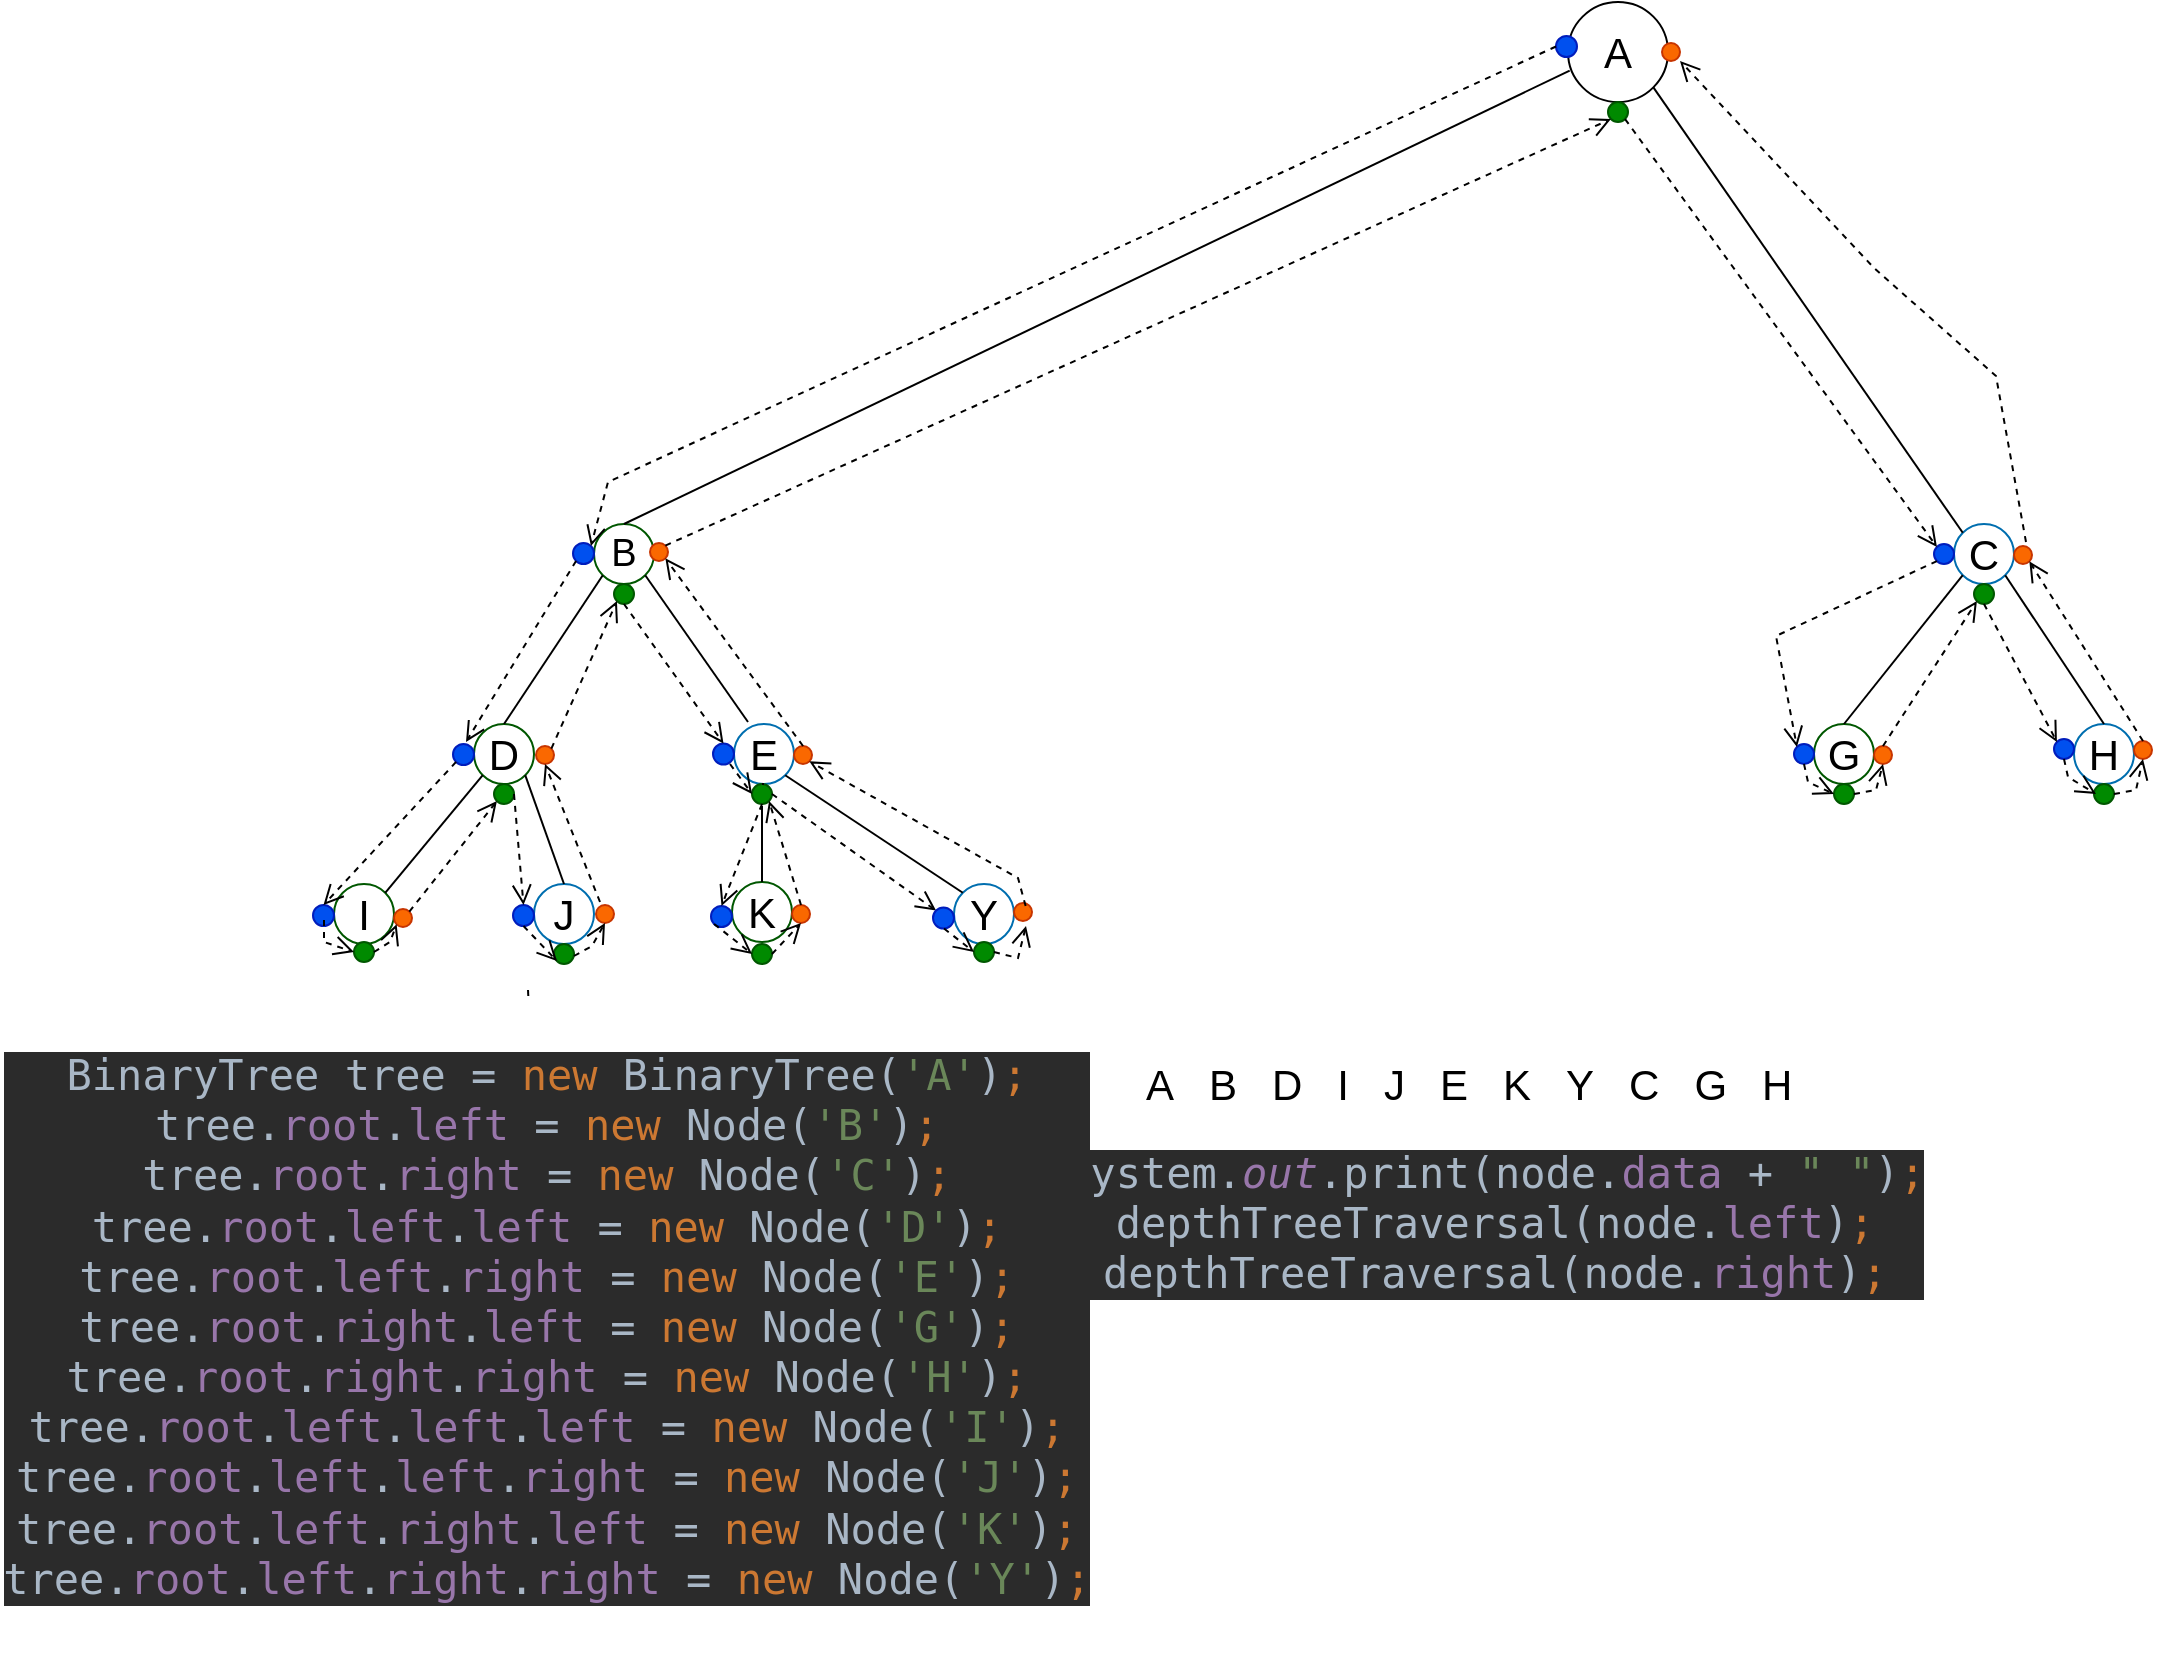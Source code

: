 <mxfile version="20.5.3" type="embed"><diagram id="bsng60tjKpqr9ttXQa3A" name="Page-1"><mxGraphModel dx="1356" dy="1204" grid="0" gridSize="10" guides="1" tooltips="1" connect="1" arrows="1" fold="1" page="0" pageScale="1" pageWidth="850" pageHeight="1100" math="0" shadow="0"><root><mxCell id="0"/><mxCell id="1" parent="0"/><mxCell id="2" value="A" style="ellipse;whiteSpace=wrap;html=1;aspect=fixed;fontSize=21;strokeColor=#000000;fontColor=#000000;fillColor=#FFFFFF;rounded=0;" parent="1" vertex="1"><mxGeometry x="547" y="-181" width="50" height="50" as="geometry"/></mxCell><mxCell id="13" value="C" style="ellipse;whiteSpace=wrap;html=1;aspect=fixed;fillColor=#FFFFFF;fontColor=#000000;strokeColor=#006EAF;fontSize=21;rounded=0;" parent="1" vertex="1"><mxGeometry x="740" y="80" width="30" height="30" as="geometry"/></mxCell><mxCell id="14" value="D" style="ellipse;whiteSpace=wrap;html=1;aspect=fixed;fillColor=#FFFFFF;fontColor=#000000;strokeColor=#005700;fontSize=21;rounded=0;" parent="1" vertex="1"><mxGeometry y="180" width="30" height="30" as="geometry"/></mxCell><mxCell id="21" value="G" style="ellipse;whiteSpace=wrap;html=1;aspect=fixed;fillColor=#FFFFFF;fontColor=#000000;strokeColor=#005700;fontSize=21;rounded=0;" parent="1" vertex="1"><mxGeometry x="670" y="180" width="30" height="30" as="geometry"/></mxCell><mxCell id="22" value="H" style="ellipse;whiteSpace=wrap;html=1;aspect=fixed;fillColor=#FFFFFF;fontColor=#000000;strokeColor=#006EAF;fontSize=21;rounded=0;" parent="1" vertex="1"><mxGeometry x="800" y="180" width="30" height="30" as="geometry"/></mxCell><mxCell id="23" value="&lt;font style=&quot;font-size: 19px;&quot;&gt;B&lt;/font&gt;" style="ellipse;whiteSpace=wrap;html=1;aspect=fixed;fillColor=#FFFFFF;fontColor=#000000;strokeColor=#005700;rounded=0;" parent="1" vertex="1"><mxGeometry x="60" y="80" width="30" height="30" as="geometry"/></mxCell><mxCell id="28" value="E" style="ellipse;whiteSpace=wrap;html=1;aspect=fixed;fillColor=#FFFFFF;fontColor=#000000;strokeColor=#006EAF;fontSize=21;rounded=0;" parent="1" vertex="1"><mxGeometry x="130" y="180" width="30" height="30" as="geometry"/></mxCell><mxCell id="52" value="I" style="ellipse;whiteSpace=wrap;html=1;aspect=fixed;fillColor=#FFFFFF;fontColor=#000000;strokeColor=#005700;fontSize=21;rounded=0;" parent="1" vertex="1"><mxGeometry x="-70" y="260" width="30" height="30" as="geometry"/></mxCell><mxCell id="55" value="J" style="ellipse;whiteSpace=wrap;html=1;aspect=fixed;fillColor=#FFFFFF;fontColor=#000000;strokeColor=#006EAF;fontSize=21;rounded=0;" parent="1" vertex="1"><mxGeometry x="30" y="260" width="30" height="30" as="geometry"/></mxCell><mxCell id="58" value="K" style="ellipse;whiteSpace=wrap;html=1;aspect=fixed;fillColor=#FFFFFF;fontColor=#000000;strokeColor=#005700;fontSize=21;rounded=0;" parent="1" vertex="1"><mxGeometry x="129" y="259" width="30" height="30" as="geometry"/></mxCell><mxCell id="60" value="Y" style="ellipse;whiteSpace=wrap;html=1;aspect=fixed;fillColor=#FFFFFF;fontColor=#000000;strokeColor=#006EAF;fontSize=21;rounded=0;" parent="1" vertex="1"><mxGeometry x="240" y="260" width="30" height="30" as="geometry"/></mxCell><mxCell id="79" value="A&amp;nbsp; &amp;nbsp;B&amp;nbsp; &amp;nbsp;D&amp;nbsp; &amp;nbsp;I&amp;nbsp; &amp;nbsp;J&amp;nbsp; &amp;nbsp;E&amp;nbsp; &amp;nbsp;K&amp;nbsp; &amp;nbsp;Y&amp;nbsp; &amp;nbsp;C&amp;nbsp; &amp;nbsp;G&amp;nbsp; &amp;nbsp;H&amp;nbsp;" style="text;html=1;align=center;verticalAlign=middle;resizable=0;points=[];autosize=1;strokeColor=none;fillColor=none;fontSize=21;rounded=0;" parent="1" vertex="1"><mxGeometry x="325" y="340" width="350" height="40" as="geometry"/></mxCell><mxCell id="80" value="&lt;div style=&quot;background-color:#2b2b2b;color:#a9b7c6;font-family:'JetBrains Mono',monospace;font-size:9,8pt;&quot;&gt;&lt;pre&gt;System.&lt;span style=&quot;color:#9876aa;font-style:italic;&quot;&gt;out&lt;/span&gt;.print(node.&lt;span style=&quot;color:#9876aa;&quot;&gt;data &lt;/span&gt;+ &lt;span style=&quot;color:#6a8759;&quot;&gt;&quot; &quot;&lt;/span&gt;)&lt;span style=&quot;color:#cc7832;&quot;&gt;;&lt;br&gt;&lt;/span&gt;depthTreeTraversal(node.&lt;span style=&quot;color:#9876aa;&quot;&gt;left&lt;/span&gt;)&lt;span style=&quot;color:#cc7832;&quot;&gt;;&lt;br&gt;&lt;/span&gt;depthTreeTraversal(node.&lt;span style=&quot;color:#9876aa;&quot;&gt;right&lt;/span&gt;)&lt;span style=&quot;color:#cc7832;&quot;&gt;;&lt;/span&gt;&lt;/pre&gt;&lt;/div&gt;" style="text;html=1;align=center;verticalAlign=middle;resizable=0;points=[];autosize=1;strokeColor=none;fillColor=none;fontSize=21;rounded=0;" parent="1" vertex="1"><mxGeometry x="300" y="365" width="420" height="130" as="geometry"/></mxCell><mxCell id="86" value="" style="ellipse;whiteSpace=wrap;html=1;aspect=fixed;strokeColor=#001DBC;fontColor=#ffffff;fillColor=#0050ef;rounded=0;" vertex="1" parent="1"><mxGeometry x="-80.5" y="270.5" width="10.5" height="10.5" as="geometry"/></mxCell><mxCell id="92" value="" style="ellipse;whiteSpace=wrap;html=1;aspect=fixed;strokeColor=#001DBC;fontColor=#ffffff;fillColor=#0050ef;rounded=0;" vertex="1" parent="1"><mxGeometry x="730" y="90" width="10" height="10" as="geometry"/></mxCell><mxCell id="93" value="" style="ellipse;whiteSpace=wrap;html=1;aspect=fixed;strokeColor=#001DBC;fontColor=#ffffff;fillColor=#0050ef;rounded=0;" vertex="1" parent="1"><mxGeometry x="660" y="190" width="10" height="10" as="geometry"/></mxCell><mxCell id="94" value="" style="ellipse;whiteSpace=wrap;html=1;aspect=fixed;strokeColor=#001DBC;fontColor=#ffffff;fillColor=#0050ef;rounded=0;" vertex="1" parent="1"><mxGeometry x="790" y="187.5" width="10" height="10" as="geometry"/></mxCell><mxCell id="97" value="" style="ellipse;whiteSpace=wrap;html=1;aspect=fixed;fillColor=#008a00;fontColor=#ffffff;strokeColor=#005700;" vertex="1" parent="1"><mxGeometry x="250" y="289" width="10" height="10" as="geometry"/></mxCell><mxCell id="98" value="" style="ellipse;whiteSpace=wrap;html=1;aspect=fixed;fillColor=#008a00;fontColor=#ffffff;strokeColor=#005700;" vertex="1" parent="1"><mxGeometry x="40" y="290" width="10" height="10" as="geometry"/></mxCell><mxCell id="99" value="" style="ellipse;whiteSpace=wrap;html=1;aspect=fixed;fillColor=#008a00;fontColor=#ffffff;strokeColor=#005700;" vertex="1" parent="1"><mxGeometry x="139" y="290" width="10" height="10" as="geometry"/></mxCell><mxCell id="95" value="" style="ellipse;whiteSpace=wrap;html=1;aspect=fixed;fillColor=#008a00;fontColor=#ffffff;strokeColor=#005700;" vertex="1" parent="1"><mxGeometry x="70" y="110" width="10" height="10" as="geometry"/></mxCell><mxCell id="96" value="" style="ellipse;whiteSpace=wrap;html=1;aspect=fixed;fillColor=#008a00;fontColor=#ffffff;strokeColor=#005700;" vertex="1" parent="1"><mxGeometry x="139" y="210" width="10" height="10" as="geometry"/></mxCell><mxCell id="101" value="" style="endArrow=none;dashed=1;endFill=0;endSize=12;html=1;rounded=0;fontSize=21;exitX=0.5;exitY=1;exitDx=0;exitDy=0;entryX=0.5;entryY=0;entryDx=0;entryDy=0;" edge="1" parent="1" source="28" target="96"><mxGeometry width="160" relative="1" as="geometry"><mxPoint x="145" y="210" as="sourcePoint"/><mxPoint x="144" y="259" as="targetPoint"/></mxGeometry></mxCell><mxCell id="103" value="" style="ellipse;whiteSpace=wrap;html=1;aspect=fixed;fillColor=#008a00;fontColor=#ffffff;strokeColor=#005700;" vertex="1" parent="1"><mxGeometry x="-60" y="289" width="10" height="10" as="geometry"/></mxCell><mxCell id="104" value="" style="ellipse;whiteSpace=wrap;html=1;aspect=fixed;fillColor=#008a00;fontColor=#ffffff;strokeColor=#005700;" vertex="1" parent="1"><mxGeometry x="10" y="210" width="10" height="10" as="geometry"/></mxCell><mxCell id="105" value="" style="ellipse;whiteSpace=wrap;html=1;aspect=fixed;fillColor=#008a00;fontColor=#ffffff;strokeColor=#005700;" vertex="1" parent="1"><mxGeometry x="750" y="110" width="10" height="10" as="geometry"/></mxCell><mxCell id="106" value="" style="ellipse;whiteSpace=wrap;html=1;aspect=fixed;fillColor=#008a00;fontColor=#ffffff;strokeColor=#005700;" vertex="1" parent="1"><mxGeometry x="680" y="210" width="10" height="10" as="geometry"/></mxCell><mxCell id="107" value="" style="ellipse;whiteSpace=wrap;html=1;aspect=fixed;fillColor=#008a00;fontColor=#ffffff;strokeColor=#005700;" vertex="1" parent="1"><mxGeometry x="810" y="210" width="10" height="10" as="geometry"/></mxCell><mxCell id="108" value="" style="ellipse;whiteSpace=wrap;html=1;aspect=fixed;fillColor=#fa6800;fontColor=#000000;strokeColor=#C73500;" vertex="1" parent="1"><mxGeometry x="770" y="91" width="9" height="9" as="geometry"/></mxCell><mxCell id="109" value="" style="ellipse;whiteSpace=wrap;html=1;aspect=fixed;fillColor=#fa6800;fontColor=#000000;strokeColor=#C73500;" vertex="1" parent="1"><mxGeometry x="700" y="191" width="9" height="9" as="geometry"/></mxCell><mxCell id="110" value="" style="ellipse;whiteSpace=wrap;html=1;aspect=fixed;fillColor=#fa6800;fontColor=#000000;strokeColor=#C73500;" vertex="1" parent="1"><mxGeometry x="830" y="188.5" width="9" height="9" as="geometry"/></mxCell><mxCell id="111" value="" style="ellipse;whiteSpace=wrap;html=1;aspect=fixed;fillColor=#fa6800;fontColor=#000000;strokeColor=#C73500;" vertex="1" parent="1"><mxGeometry x="270" y="269.5" width="9" height="9" as="geometry"/></mxCell><mxCell id="112" value="" style="ellipse;whiteSpace=wrap;html=1;aspect=fixed;fillColor=#fa6800;fontColor=#000000;strokeColor=#C73500;" vertex="1" parent="1"><mxGeometry x="160" y="191" width="9" height="9" as="geometry"/></mxCell><mxCell id="113" value="" style="ellipse;whiteSpace=wrap;html=1;aspect=fixed;fillColor=#fa6800;fontColor=#000000;strokeColor=#C73500;" vertex="1" parent="1"><mxGeometry x="159" y="270.5" width="9" height="9" as="geometry"/></mxCell><mxCell id="114" value="" style="ellipse;whiteSpace=wrap;html=1;aspect=fixed;fillColor=#fa6800;fontColor=#000000;strokeColor=#C73500;" vertex="1" parent="1"><mxGeometry x="61" y="270.5" width="9" height="9" as="geometry"/></mxCell><mxCell id="115" value="" style="ellipse;whiteSpace=wrap;html=1;aspect=fixed;fillColor=#fa6800;fontColor=#000000;strokeColor=#C73500;" vertex="1" parent="1"><mxGeometry x="31" y="191" width="9" height="9" as="geometry"/></mxCell><mxCell id="116" value="" style="ellipse;whiteSpace=wrap;html=1;aspect=fixed;fillColor=#fa6800;fontColor=#000000;strokeColor=#C73500;" vertex="1" parent="1"><mxGeometry x="-40" y="272.5" width="9" height="9" as="geometry"/></mxCell><mxCell id="117" value="" style="ellipse;whiteSpace=wrap;html=1;aspect=fixed;strokeColor=#001DBC;fontColor=#ffffff;fillColor=#0050ef;rounded=0;" vertex="1" parent="1"><mxGeometry x="-10.5" y="190" width="10.5" height="10.5" as="geometry"/></mxCell><mxCell id="118" value="" style="ellipse;whiteSpace=wrap;html=1;aspect=fixed;strokeColor=#001DBC;fontColor=#ffffff;fillColor=#0050ef;rounded=0;" vertex="1" parent="1"><mxGeometry x="49.5" y="89.5" width="10.5" height="10.5" as="geometry"/></mxCell><mxCell id="119" value="" style="ellipse;whiteSpace=wrap;html=1;aspect=fixed;strokeColor=#001DBC;fontColor=#ffffff;fillColor=#0050ef;rounded=0;" vertex="1" parent="1"><mxGeometry x="119.5" y="189.75" width="10.5" height="10.5" as="geometry"/></mxCell><mxCell id="120" value="" style="ellipse;whiteSpace=wrap;html=1;aspect=fixed;strokeColor=#001DBC;fontColor=#ffffff;fillColor=#0050ef;rounded=0;" vertex="1" parent="1"><mxGeometry x="118.5" y="271" width="10.5" height="10.5" as="geometry"/></mxCell><mxCell id="121" value="" style="ellipse;whiteSpace=wrap;html=1;aspect=fixed;strokeColor=#001DBC;fontColor=#ffffff;fillColor=#0050ef;rounded=0;" vertex="1" parent="1"><mxGeometry x="19.5" y="270.5" width="10.5" height="10.5" as="geometry"/></mxCell><mxCell id="128" value="" style="html=1;verticalAlign=bottom;endArrow=open;dashed=1;endSize=8;rounded=0;exitX=0;exitY=1;exitDx=0;exitDy=0;" edge="1" parent="1" source="118"><mxGeometry relative="1" as="geometry"><mxPoint x="-5" y="54" as="sourcePoint"/><mxPoint x="-4" y="189" as="targetPoint"/></mxGeometry></mxCell><mxCell id="129" value="" style="html=1;verticalAlign=bottom;endArrow=open;dashed=1;endSize=8;rounded=0;entryX=0.5;entryY=0;entryDx=0;entryDy=0;exitX=0;exitY=1;exitDx=0;exitDy=0;" edge="1" parent="1" source="117" target="86"><mxGeometry relative="1" as="geometry"><mxPoint x="-105" y="188.5" as="sourcePoint"/><mxPoint x="-73.962" y="247.538" as="targetPoint"/></mxGeometry></mxCell><mxCell id="130" value="" style="html=1;verticalAlign=bottom;endArrow=open;dashed=1;endSize=8;rounded=0;entryX=0;entryY=0.5;entryDx=0;entryDy=0;" edge="1" parent="1" target="103"><mxGeometry relative="1" as="geometry"><mxPoint x="-75" y="278" as="sourcePoint"/><mxPoint x="-43.962" y="339.998" as="targetPoint"/><Array as="points"><mxPoint x="-75" y="289"/></Array></mxGeometry></mxCell><mxCell id="132" value="" style="html=1;verticalAlign=bottom;endArrow=open;dashed=1;endSize=8;rounded=0;exitX=1;exitY=0.5;exitDx=0;exitDy=0;entryX=0;entryY=1;entryDx=0;entryDy=0;" edge="1" parent="1" source="103" target="116"><mxGeometry relative="1" as="geometry"><mxPoint x="-55" y="298" as="sourcePoint"/><mxPoint x="-24" y="289" as="targetPoint"/><Array as="points"><mxPoint x="-42" y="289"/></Array></mxGeometry></mxCell><mxCell id="134" value="" style="html=1;verticalAlign=bottom;endArrow=open;dashed=1;endSize=8;rounded=0;entryX=0;entryY=1;entryDx=0;entryDy=0;exitX=1;exitY=0;exitDx=0;exitDy=0;" edge="1" parent="1" source="116" target="104"><mxGeometry relative="1" as="geometry"><mxPoint x="1.038" y="208.962" as="sourcePoint"/><mxPoint x="-65.25" y="280.5" as="targetPoint"/></mxGeometry></mxCell><mxCell id="135" value="" style="html=1;verticalAlign=bottom;endArrow=open;dashed=1;endSize=8;rounded=0;entryX=0.5;entryY=0;entryDx=0;entryDy=0;exitX=1;exitY=0.5;exitDx=0;exitDy=0;" edge="1" parent="1" source="104" target="121"><mxGeometry relative="1" as="geometry"><mxPoint x="-22.318" y="283.818" as="sourcePoint"/><mxPoint x="21.464" y="228.536" as="targetPoint"/></mxGeometry></mxCell><mxCell id="136" value="" style="html=1;verticalAlign=bottom;endArrow=open;dashed=1;endSize=8;rounded=0;entryX=0;entryY=1;entryDx=0;entryDy=0;exitX=0.5;exitY=1;exitDx=0;exitDy=0;" edge="1" parent="1" source="121" target="98"><mxGeometry relative="1" as="geometry"><mxPoint x="30.0" y="225" as="sourcePoint"/><mxPoint x="45.5" y="210" as="targetPoint"/></mxGeometry></mxCell><mxCell id="137" value="" style="ellipse;whiteSpace=wrap;html=1;aspect=fixed;fillColor=#fa6800;fontColor=#000000;strokeColor=#C73500;" vertex="1" parent="1"><mxGeometry x="88" y="89.5" width="9" height="9" as="geometry"/></mxCell><mxCell id="138" value="" style="ellipse;whiteSpace=wrap;html=1;aspect=fixed;strokeColor=#001DBC;fontColor=#ffffff;fillColor=#0050ef;rounded=0;" vertex="1" parent="1"><mxGeometry x="541" y="-164" width="10.5" height="10.5" as="geometry"/></mxCell><mxCell id="139" value="" style="ellipse;whiteSpace=wrap;html=1;aspect=fixed;fillColor=#fa6800;fontColor=#000000;strokeColor=#C73500;" vertex="1" parent="1"><mxGeometry x="594" y="-160.5" width="9" height="9" as="geometry"/></mxCell><mxCell id="140" value="" style="ellipse;whiteSpace=wrap;html=1;aspect=fixed;fillColor=#008a00;fontColor=#ffffff;strokeColor=#005700;" vertex="1" parent="1"><mxGeometry x="567" y="-131" width="10" height="10" as="geometry"/></mxCell><mxCell id="141" value="" style="html=1;verticalAlign=bottom;endArrow=open;dashed=1;endSize=8;rounded=0;exitX=0;exitY=0.5;exitDx=0;exitDy=0;entryX=1;entryY=0;entryDx=0;entryDy=0;" edge="1" parent="1" source="138" target="118"><mxGeometry relative="1" as="geometry"><mxPoint x="344" y="-46" as="sourcePoint"/><mxPoint x="18" y="37" as="targetPoint"/><Array as="points"><mxPoint x="67" y="59"/></Array></mxGeometry></mxCell><mxCell id="142" value="" style="endArrow=none;html=1;rounded=0;entryX=0.017;entryY=0.686;entryDx=0;entryDy=0;entryPerimeter=0;exitX=0.5;exitY=0;exitDx=0;exitDy=0;" edge="1" parent="1" source="23" target="2"><mxGeometry width="50" height="50" relative="1" as="geometry"><mxPoint x="136" y="137" as="sourcePoint"/><mxPoint x="245" y="65" as="targetPoint"/></mxGeometry></mxCell><mxCell id="143" value="" style="html=1;verticalAlign=bottom;endArrow=open;dashed=1;endSize=8;rounded=0;entryX=0.5;entryY=1;entryDx=0;entryDy=0;" edge="1" parent="1" target="115"><mxGeometry relative="1" as="geometry"><mxPoint x="63" y="269" as="sourcePoint"/><mxPoint x="109.784" y="214.216" as="targetPoint"/></mxGeometry></mxCell><mxCell id="144" value="" style="html=1;verticalAlign=bottom;endArrow=open;dashed=1;endSize=8;rounded=0;entryX=0.5;entryY=1;entryDx=0;entryDy=0;" edge="1" parent="1" target="114"><mxGeometry relative="1" as="geometry"><mxPoint x="50" y="296" as="sourcePoint"/><mxPoint x="73" y="312" as="targetPoint"/><Array as="points"><mxPoint x="59" y="291"/></Array></mxGeometry></mxCell><mxCell id="145" value="" style="html=1;verticalAlign=bottom;endArrow=open;dashed=1;endSize=8;rounded=0;entryX=0;entryY=1;entryDx=0;entryDy=0;exitX=1;exitY=0;exitDx=0;exitDy=0;" edge="1" parent="1" source="115" target="95"><mxGeometry relative="1" as="geometry"><mxPoint x="73" y="279" as="sourcePoint"/><mxPoint x="45.5" y="210" as="targetPoint"/></mxGeometry></mxCell><mxCell id="146" value="" style="html=1;verticalAlign=bottom;endArrow=open;dashed=1;endSize=8;rounded=0;exitX=0.5;exitY=1;exitDx=0;exitDy=0;entryX=0.5;entryY=0;entryDx=0;entryDy=0;" edge="1" parent="1" source="95" target="119"><mxGeometry relative="1" as="geometry"><mxPoint x="48.682" y="202.318" as="sourcePoint"/><mxPoint x="103" y="149" as="targetPoint"/></mxGeometry></mxCell><mxCell id="147" value="" style="html=1;verticalAlign=bottom;endArrow=open;dashed=1;endSize=8;rounded=0;startArrow=none;" edge="1" parent="1" source="78"><mxGeometry relative="1" as="geometry"><mxPoint x="27" y="313" as="sourcePoint"/><mxPoint x="64" y="317" as="targetPoint"/></mxGeometry></mxCell><mxCell id="78" value="&lt;div style=&quot;background-color:#2b2b2b;color:#a9b7c6;font-family:'JetBrains Mono',monospace;font-size:9,8pt;&quot;&gt;&lt;pre&gt;BinaryTree tree = &lt;span style=&quot;color:#cc7832;&quot;&gt;new &lt;/span&gt;BinaryTree(&lt;span style=&quot;color:#6a8759;&quot;&gt;'A'&lt;/span&gt;)&lt;span style=&quot;color:#cc7832;&quot;&gt;;&lt;br&gt;&lt;/span&gt;tree.&lt;span style=&quot;color:#9876aa;&quot;&gt;root&lt;/span&gt;.&lt;span style=&quot;color:#9876aa;&quot;&gt;left &lt;/span&gt;= &lt;span style=&quot;color:#cc7832;&quot;&gt;new &lt;/span&gt;Node(&lt;span style=&quot;color:#6a8759;&quot;&gt;'B'&lt;/span&gt;)&lt;span style=&quot;color:#cc7832;&quot;&gt;;&lt;br&gt;&lt;/span&gt;tree.&lt;span style=&quot;color:#9876aa;&quot;&gt;root&lt;/span&gt;.&lt;span style=&quot;color:#9876aa;&quot;&gt;right &lt;/span&gt;= &lt;span style=&quot;color:#cc7832;&quot;&gt;new &lt;/span&gt;Node(&lt;span style=&quot;color:#6a8759;&quot;&gt;'C'&lt;/span&gt;)&lt;span style=&quot;color:#cc7832;&quot;&gt;;&lt;br&gt;&lt;/span&gt;tree.&lt;span style=&quot;color:#9876aa;&quot;&gt;root&lt;/span&gt;.&lt;span style=&quot;color:#9876aa;&quot;&gt;left&lt;/span&gt;.&lt;span style=&quot;color:#9876aa;&quot;&gt;left &lt;/span&gt;= &lt;span style=&quot;color:#cc7832;&quot;&gt;new &lt;/span&gt;Node(&lt;span style=&quot;color:#6a8759;&quot;&gt;'D'&lt;/span&gt;)&lt;span style=&quot;color:#cc7832;&quot;&gt;;&lt;br&gt;&lt;/span&gt;tree.&lt;span style=&quot;color:#9876aa;&quot;&gt;root&lt;/span&gt;.&lt;span style=&quot;color:#9876aa;&quot;&gt;left&lt;/span&gt;.&lt;span style=&quot;color:#9876aa;&quot;&gt;right &lt;/span&gt;= &lt;span style=&quot;color:#cc7832;&quot;&gt;new &lt;/span&gt;Node(&lt;span style=&quot;color:#6a8759;&quot;&gt;'E'&lt;/span&gt;)&lt;span style=&quot;color:#cc7832;&quot;&gt;;&lt;br&gt;&lt;/span&gt;tree.&lt;span style=&quot;color:#9876aa;&quot;&gt;root&lt;/span&gt;.&lt;span style=&quot;color:#9876aa;&quot;&gt;right&lt;/span&gt;.&lt;span style=&quot;color:#9876aa;&quot;&gt;left &lt;/span&gt;= &lt;span style=&quot;color:#cc7832;&quot;&gt;new &lt;/span&gt;Node(&lt;span style=&quot;color:#6a8759;&quot;&gt;'G'&lt;/span&gt;)&lt;span style=&quot;color:#cc7832;&quot;&gt;;&lt;br&gt;&lt;/span&gt;tree.&lt;span style=&quot;color:#9876aa;&quot;&gt;root&lt;/span&gt;.&lt;span style=&quot;color:#9876aa;&quot;&gt;right&lt;/span&gt;.&lt;span style=&quot;color:#9876aa;&quot;&gt;right &lt;/span&gt;= &lt;span style=&quot;color:#cc7832;&quot;&gt;new &lt;/span&gt;Node(&lt;span style=&quot;color:#6a8759;&quot;&gt;'H'&lt;/span&gt;)&lt;span style=&quot;color:#cc7832;&quot;&gt;;&lt;br&gt;&lt;/span&gt;tree.&lt;span style=&quot;color:#9876aa;&quot;&gt;root&lt;/span&gt;.&lt;span style=&quot;color:#9876aa;&quot;&gt;left&lt;/span&gt;.&lt;span style=&quot;color:#9876aa;&quot;&gt;left&lt;/span&gt;.&lt;span style=&quot;color:#9876aa;&quot;&gt;left &lt;/span&gt;= &lt;span style=&quot;color:#cc7832;&quot;&gt;new &lt;/span&gt;Node(&lt;span style=&quot;color:#6a8759;&quot;&gt;'I'&lt;/span&gt;)&lt;span style=&quot;color:#cc7832;&quot;&gt;;&lt;br&gt;&lt;/span&gt;tree.&lt;span style=&quot;color:#9876aa;&quot;&gt;root&lt;/span&gt;.&lt;span style=&quot;color:#9876aa;&quot;&gt;left&lt;/span&gt;.&lt;span style=&quot;color:#9876aa;&quot;&gt;left&lt;/span&gt;.&lt;span style=&quot;color:#9876aa;&quot;&gt;right &lt;/span&gt;= &lt;span style=&quot;color:#cc7832;&quot;&gt;new &lt;/span&gt;Node(&lt;span style=&quot;color:#6a8759;&quot;&gt;'J'&lt;/span&gt;)&lt;span style=&quot;color:#cc7832;&quot;&gt;;&lt;br&gt;&lt;/span&gt;tree.&lt;span style=&quot;color:#9876aa;&quot;&gt;root&lt;/span&gt;.&lt;span style=&quot;color:#9876aa;&quot;&gt;left&lt;/span&gt;.&lt;span style=&quot;color:#9876aa;&quot;&gt;right&lt;/span&gt;.&lt;span style=&quot;color:#9876aa;&quot;&gt;left &lt;/span&gt;= &lt;span style=&quot;color:#cc7832;&quot;&gt;new &lt;/span&gt;Node(&lt;span style=&quot;color:#6a8759;&quot;&gt;'K'&lt;/span&gt;)&lt;span style=&quot;color:#cc7832;&quot;&gt;;&lt;br&gt;&lt;/span&gt;tree.&lt;span style=&quot;color:#9876aa;&quot;&gt;root&lt;/span&gt;.&lt;span style=&quot;color:#9876aa;&quot;&gt;left&lt;/span&gt;.&lt;span style=&quot;color:#9876aa;&quot;&gt;right&lt;/span&gt;.&lt;span style=&quot;color:#9876aa;&quot;&gt;right &lt;/span&gt;= &lt;span style=&quot;color:#cc7832;&quot;&gt;new &lt;/span&gt;Node(&lt;span style=&quot;color:#6a8759;&quot;&gt;'Y'&lt;/span&gt;)&lt;span style=&quot;color:#cc7832;&quot;&gt;;&lt;/span&gt;&lt;/pre&gt;&lt;/div&gt;" style="text;html=1;align=center;verticalAlign=middle;resizable=0;points=[];autosize=1;strokeColor=none;fillColor=none;fontSize=21;rounded=0;" parent="1" vertex="1"><mxGeometry x="-224.5" y="317" width="520" height="330" as="geometry"/></mxCell><mxCell id="148" value="" style="html=1;verticalAlign=bottom;endArrow=none;dashed=1;endSize=8;rounded=0;" edge="1" parent="1" target="78"><mxGeometry relative="1" as="geometry"><mxPoint x="27" y="313" as="sourcePoint"/><mxPoint x="64" y="317" as="targetPoint"/></mxGeometry></mxCell><mxCell id="150" value="" style="html=1;verticalAlign=bottom;endArrow=open;dashed=1;endSize=8;rounded=0;entryX=0;entryY=0.5;entryDx=0;entryDy=0;exitX=0.81;exitY=0.976;exitDx=0;exitDy=0;exitPerimeter=0;" edge="1" parent="1" source="119" target="96"><mxGeometry relative="1" as="geometry"><mxPoint x="118.5" y="208" as="sourcePoint"/><mxPoint x="123.25" y="263.5" as="targetPoint"/></mxGeometry></mxCell><mxCell id="151" value="" style="html=1;verticalAlign=bottom;endArrow=open;dashed=1;endSize=8;rounded=0;entryX=0.5;entryY=0;entryDx=0;entryDy=0;exitX=0.5;exitY=1;exitDx=0;exitDy=0;" edge="1" parent="1" source="96" target="120"><mxGeometry relative="1" as="geometry"><mxPoint x="114.75" y="220" as="sourcePoint"/><mxPoint x="119.5" y="275.5" as="targetPoint"/></mxGeometry></mxCell><mxCell id="153" value="" style="html=1;verticalAlign=bottom;endArrow=open;dashed=1;endSize=8;rounded=0;entryX=0;entryY=0.5;entryDx=0;entryDy=0;exitX=0;exitY=1;exitDx=0;exitDy=0;" edge="1" parent="1" source="120" target="99"><mxGeometry relative="1" as="geometry"><mxPoint x="119.5" y="293" as="sourcePoint"/><mxPoint x="124.25" y="348.5" as="targetPoint"/></mxGeometry></mxCell><mxCell id="154" value="" style="html=1;verticalAlign=bottom;endArrow=open;dashed=1;endSize=8;rounded=0;exitX=1;exitY=0.5;exitDx=0;exitDy=0;entryX=0.5;entryY=1;entryDx=0;entryDy=0;" edge="1" parent="1" source="99" target="113"><mxGeometry relative="1" as="geometry"><mxPoint x="120" y="310" as="sourcePoint"/><mxPoint x="191" y="293" as="targetPoint"/></mxGeometry></mxCell><mxCell id="155" value="" style="html=1;verticalAlign=bottom;endArrow=open;dashed=1;endSize=8;rounded=0;exitX=0.5;exitY=0;exitDx=0;exitDy=0;entryX=1;entryY=1;entryDx=0;entryDy=0;" edge="1" parent="1" source="113" target="96"><mxGeometry relative="1" as="geometry"><mxPoint x="159" y="305" as="sourcePoint"/><mxPoint x="207" y="245" as="targetPoint"/></mxGeometry></mxCell><mxCell id="156" value="" style="html=1;verticalAlign=bottom;endArrow=open;dashed=1;endSize=8;rounded=0;exitX=0.5;exitY=0;exitDx=0;exitDy=0;entryX=1;entryY=1;entryDx=0;entryDy=0;" edge="1" parent="1" source="112" target="137"><mxGeometry relative="1" as="geometry"><mxPoint x="173.5" y="280.5" as="sourcePoint"/><mxPoint x="175" y="116" as="targetPoint"/></mxGeometry></mxCell><mxCell id="157" value="" style="html=1;verticalAlign=bottom;endArrow=open;dashed=1;endSize=8;rounded=0;exitX=1;exitY=0;exitDx=0;exitDy=0;entryX=0;entryY=1;entryDx=0;entryDy=0;" edge="1" parent="1" source="137" target="140"><mxGeometry relative="1" as="geometry"><mxPoint x="174.5" y="201" as="sourcePoint"/><mxPoint x="105.682" y="107.182" as="targetPoint"/></mxGeometry></mxCell><mxCell id="159" value="" style="endArrow=none;html=1;rounded=0;exitX=0.5;exitY=0;exitDx=0;exitDy=0;entryX=0;entryY=1;entryDx=0;entryDy=0;" edge="1" parent="1" source="14" target="23"><mxGeometry width="50" height="50" relative="1" as="geometry"><mxPoint x="296" y="155" as="sourcePoint"/><mxPoint x="346" y="105" as="targetPoint"/></mxGeometry></mxCell><mxCell id="160" value="" style="endArrow=none;html=1;rounded=0;exitX=1;exitY=0;exitDx=0;exitDy=0;entryX=0;entryY=1;entryDx=0;entryDy=0;" edge="1" parent="1" source="52" target="14"><mxGeometry width="50" height="50" relative="1" as="geometry"><mxPoint x="296" y="155" as="sourcePoint"/><mxPoint x="346" y="105" as="targetPoint"/></mxGeometry></mxCell><mxCell id="161" value="" style="endArrow=none;html=1;rounded=0;entryX=1;entryY=1;entryDx=0;entryDy=0;" edge="1" parent="1" target="23"><mxGeometry width="50" height="50" relative="1" as="geometry"><mxPoint x="137" y="179" as="sourcePoint"/><mxPoint x="346" y="105" as="targetPoint"/></mxGeometry></mxCell><mxCell id="163" value="" style="html=1;verticalAlign=bottom;endArrow=open;dashed=1;endSize=8;rounded=0;entryX=0;entryY=0;entryDx=0;entryDy=0;exitX=1;exitY=0.5;exitDx=0;exitDy=0;" edge="1" parent="1" source="96" target="164"><mxGeometry relative="1" as="geometry"><mxPoint x="162" y="218" as="sourcePoint"/><mxPoint x="319.75" y="254.75" as="targetPoint"/></mxGeometry></mxCell><mxCell id="164" value="" style="ellipse;whiteSpace=wrap;html=1;aspect=fixed;strokeColor=#001DBC;fontColor=#ffffff;fillColor=#0050ef;rounded=0;" vertex="1" parent="1"><mxGeometry x="229.5" y="271.75" width="10.5" height="10.5" as="geometry"/></mxCell><mxCell id="166" value="" style="html=1;verticalAlign=bottom;endArrow=open;dashed=1;endSize=8;rounded=0;entryX=0;entryY=0.5;entryDx=0;entryDy=0;" edge="1" parent="1" target="97"><mxGeometry relative="1" as="geometry"><mxPoint x="235" y="282.25" as="sourcePoint"/><mxPoint x="250" y="306.25" as="targetPoint"/><Array as="points"/></mxGeometry></mxCell><mxCell id="167" value="" style="html=1;verticalAlign=bottom;endArrow=open;dashed=1;endSize=8;rounded=0;exitX=1;exitY=0.5;exitDx=0;exitDy=0;" edge="1" parent="1" source="97"><mxGeometry relative="1" as="geometry"><mxPoint x="273" y="308.5" as="sourcePoint"/><mxPoint x="276" y="281" as="targetPoint"/><Array as="points"><mxPoint x="272" y="297"/></Array></mxGeometry></mxCell><mxCell id="168" value="" style="html=1;verticalAlign=bottom;endArrow=open;dashed=1;endSize=8;rounded=0;exitX=0.5;exitY=0;exitDx=0;exitDy=0;entryX=1;entryY=1;entryDx=0;entryDy=0;" edge="1" parent="1" target="112"><mxGeometry relative="1" as="geometry"><mxPoint x="275.82" y="271" as="sourcePoint"/><mxPoint x="207.002" y="177.182" as="targetPoint"/><Array as="points"><mxPoint x="272" y="257"/></Array></mxGeometry></mxCell><mxCell id="169" value="" style="endArrow=none;html=1;rounded=0;entryX=1;entryY=1;entryDx=0;entryDy=0;exitX=0.5;exitY=0;exitDx=0;exitDy=0;" edge="1" parent="1" source="55" target="14"><mxGeometry width="50" height="50" relative="1" as="geometry"><mxPoint x="145" y="184" as="sourcePoint"/><mxPoint x="195" y="134" as="targetPoint"/></mxGeometry></mxCell><mxCell id="170" value="" style="endArrow=none;html=1;rounded=0;exitX=0.5;exitY=0;exitDx=0;exitDy=0;" edge="1" parent="1" source="58"><mxGeometry width="50" height="50" relative="1" as="geometry"><mxPoint x="145" y="184" as="sourcePoint"/><mxPoint x="144" y="221" as="targetPoint"/></mxGeometry></mxCell><mxCell id="171" value="" style="endArrow=none;html=1;rounded=0;exitX=0;exitY=0;exitDx=0;exitDy=0;entryX=1;entryY=1;entryDx=0;entryDy=0;" edge="1" parent="1" source="60" target="28"><mxGeometry width="50" height="50" relative="1" as="geometry"><mxPoint x="145" y="184" as="sourcePoint"/><mxPoint x="195" y="134" as="targetPoint"/></mxGeometry></mxCell><mxCell id="173" value="" style="html=1;verticalAlign=bottom;endArrow=open;dashed=1;endSize=8;rounded=0;exitX=1;exitY=1;exitDx=0;exitDy=0;entryX=0;entryY=0;entryDx=0;entryDy=0;" edge="1" parent="1" source="140" target="92"><mxGeometry relative="1" as="geometry"><mxPoint x="237.002" y="109.998" as="sourcePoint"/><mxPoint x="544.784" y="77.716" as="targetPoint"/></mxGeometry></mxCell><mxCell id="177" value="" style="html=1;verticalAlign=bottom;endArrow=open;dashed=1;endSize=8;rounded=0;exitX=0.5;exitY=1;exitDx=0;exitDy=0;entryX=0;entryY=0.5;entryDx=0;entryDy=0;" edge="1" parent="1" source="93" target="106"><mxGeometry relative="1" as="geometry"><mxPoint x="629" y="214" as="sourcePoint"/><mxPoint x="632" y="221" as="targetPoint"/><Array as="points"><mxPoint x="667" y="209"/></Array></mxGeometry></mxCell><mxCell id="178" value="" style="html=1;verticalAlign=bottom;endArrow=open;dashed=1;endSize=8;rounded=0;exitX=1;exitY=0.5;exitDx=0;exitDy=0;entryX=0.5;entryY=1;entryDx=0;entryDy=0;" edge="1" parent="1" source="106" target="109"><mxGeometry relative="1" as="geometry"><mxPoint x="709" y="220" as="sourcePoint"/><mxPoint x="724.0" y="235" as="targetPoint"/><Array as="points"><mxPoint x="701" y="213"/></Array></mxGeometry></mxCell><mxCell id="179" value="" style="html=1;verticalAlign=bottom;endArrow=open;dashed=1;endSize=8;rounded=0;exitX=0.5;exitY=0;exitDx=0;exitDy=0;entryX=0;entryY=1;entryDx=0;entryDy=0;" edge="1" parent="1" source="109" target="105"><mxGeometry relative="1" as="geometry"><mxPoint x="700.0" y="225" as="sourcePoint"/><mxPoint x="714.5" y="210.0" as="targetPoint"/><Array as="points"/></mxGeometry></mxCell><mxCell id="181" value="" style="html=1;verticalAlign=bottom;endArrow=open;dashed=1;endSize=8;rounded=0;exitX=0.5;exitY=1;exitDx=0;exitDy=0;entryX=0;entryY=0;entryDx=0;entryDy=0;" edge="1" parent="1" source="105" target="94"><mxGeometry relative="1" as="geometry"><mxPoint x="714.5" y="201" as="sourcePoint"/><mxPoint x="791" y="125" as="targetPoint"/><Array as="points"/></mxGeometry></mxCell><mxCell id="182" value="" style="html=1;verticalAlign=bottom;endArrow=open;dashed=1;endSize=8;rounded=0;exitX=0.5;exitY=1;exitDx=0;exitDy=0;entryX=0.1;entryY=0.5;entryDx=0;entryDy=0;entryPerimeter=0;" edge="1" parent="1" target="107"><mxGeometry relative="1" as="geometry"><mxPoint x="795" y="197.5" as="sourcePoint"/><mxPoint x="810.0" y="212.5" as="targetPoint"/><Array as="points"><mxPoint x="797" y="206.5"/></Array></mxGeometry></mxCell><mxCell id="183" value="" style="html=1;verticalAlign=bottom;endArrow=open;dashed=1;endSize=8;rounded=0;exitX=1;exitY=0.5;exitDx=0;exitDy=0;entryX=0.5;entryY=1;entryDx=0;entryDy=0;" edge="1" parent="1" target="110"><mxGeometry relative="1" as="geometry"><mxPoint x="820.0" y="215" as="sourcePoint"/><mxPoint x="834.5" y="200" as="targetPoint"/><Array as="points"><mxPoint x="831" y="213"/></Array></mxGeometry></mxCell><mxCell id="184" value="" style="html=1;verticalAlign=bottom;endArrow=open;dashed=1;endSize=8;rounded=0;entryX=1;entryY=1;entryDx=0;entryDy=0;exitX=0.5;exitY=0;exitDx=0;exitDy=0;" edge="1" parent="1" source="110" target="108"><mxGeometry relative="1" as="geometry"><mxPoint x="822" y="149" as="sourcePoint"/><mxPoint x="801.464" y="198.964" as="targetPoint"/><Array as="points"/></mxGeometry></mxCell><mxCell id="186" value="" style="html=1;verticalAlign=bottom;endArrow=open;dashed=1;endSize=8;rounded=0;entryX=1;entryY=1;entryDx=0;entryDy=0;" edge="1" parent="1"><mxGeometry relative="1" as="geometry"><mxPoint x="776" y="89" as="sourcePoint"/><mxPoint x="603.002" y="-151.498" as="targetPoint"/><Array as="points"><mxPoint x="761" y="6"/><mxPoint x="700" y="-48"/></Array></mxGeometry></mxCell><mxCell id="187" value="" style="endArrow=none;html=1;rounded=0;entryX=1;entryY=1;entryDx=0;entryDy=0;exitX=0;exitY=0;exitDx=0;exitDy=0;" edge="1" parent="1" source="13" target="2"><mxGeometry width="50" height="50" relative="1" as="geometry"><mxPoint x="494" y="180" as="sourcePoint"/><mxPoint x="544" y="130" as="targetPoint"/></mxGeometry></mxCell><mxCell id="188" value="" style="html=1;verticalAlign=bottom;endArrow=open;dashed=1;endSize=8;rounded=0;exitX=0;exitY=1;exitDx=0;exitDy=0;entryX=0;entryY=0;entryDx=0;entryDy=0;" edge="1" parent="1" source="92" target="93"><mxGeometry relative="1" as="geometry"><mxPoint x="674.998" y="65.002" as="sourcePoint"/><mxPoint x="644" y="167" as="targetPoint"/><Array as="points"><mxPoint x="651" y="136"/></Array></mxGeometry></mxCell><mxCell id="189" value="" style="endArrow=none;html=1;rounded=0;entryX=0;entryY=1;entryDx=0;entryDy=0;exitX=0.5;exitY=0;exitDx=0;exitDy=0;" edge="1" parent="1" source="21" target="13"><mxGeometry width="50" height="50" relative="1" as="geometry"><mxPoint x="392" y="180" as="sourcePoint"/><mxPoint x="442" y="130" as="targetPoint"/></mxGeometry></mxCell><mxCell id="190" value="" style="endArrow=none;html=1;rounded=0;entryX=1;entryY=1;entryDx=0;entryDy=0;exitX=0.5;exitY=0;exitDx=0;exitDy=0;" edge="1" parent="1" source="22" target="13"><mxGeometry width="50" height="50" relative="1" as="geometry"><mxPoint x="392" y="180" as="sourcePoint"/><mxPoint x="442" y="130" as="targetPoint"/></mxGeometry></mxCell></root></mxGraphModel></diagram></mxfile>